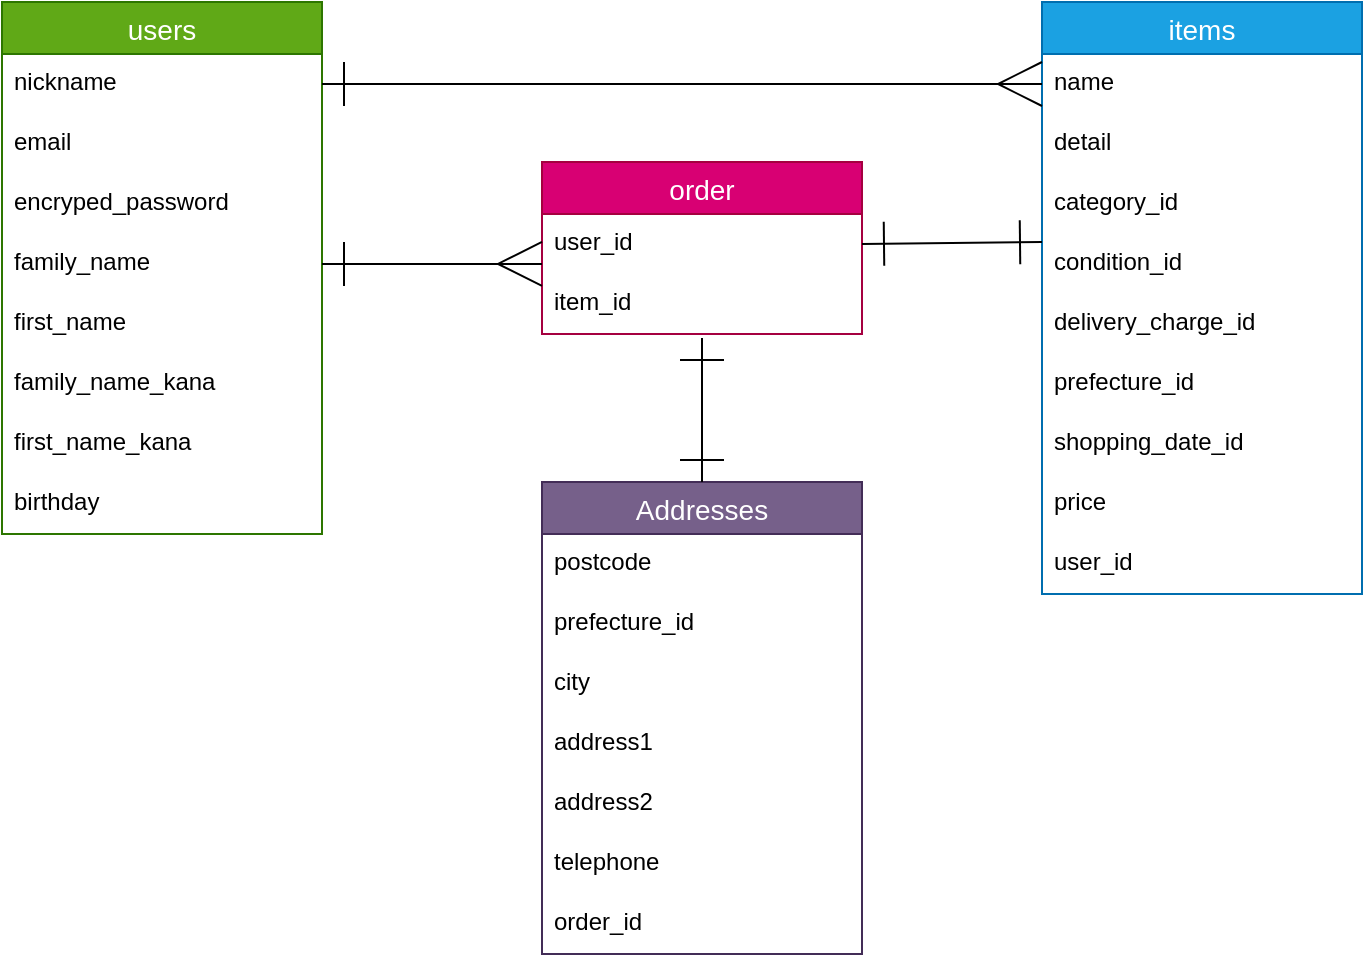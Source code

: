 <mxfile>
    <diagram id="hOJpheAVjRc42knnH5Bt" name="ページ1">
        <mxGraphModel dx="672" dy="522" grid="1" gridSize="10" guides="1" tooltips="1" connect="1" arrows="1" fold="1" page="1" pageScale="1" pageWidth="827" pageHeight="1169" math="0" shadow="0">
            <root>
                <mxCell id="0"/>
                <mxCell id="1" parent="0"/>
                <mxCell id="wBqDnddg0xDm_4qov3Rb-5" value="users" style="swimlane;fontStyle=0;childLayout=stackLayout;horizontal=1;startSize=26;horizontalStack=0;resizeParent=1;resizeParentMax=0;resizeLast=0;collapsible=1;marginBottom=0;align=center;fontSize=14;fillColor=#60a917;fontColor=#ffffff;strokeColor=#2D7600;" parent="1" vertex="1">
                    <mxGeometry x="40" y="40" width="160" height="266" as="geometry">
                        <mxRectangle x="40" y="40" width="70" height="30" as="alternateBounds"/>
                    </mxGeometry>
                </mxCell>
                <mxCell id="wBqDnddg0xDm_4qov3Rb-7" value="nickname  " style="text;strokeColor=none;fillColor=none;spacingLeft=4;spacingRight=4;overflow=hidden;rotatable=0;points=[[0,0.5],[1,0.5]];portConstraint=eastwest;fontSize=12;" parent="wBqDnddg0xDm_4qov3Rb-5" vertex="1">
                    <mxGeometry y="26" width="160" height="30" as="geometry"/>
                </mxCell>
                <mxCell id="wBqDnddg0xDm_4qov3Rb-8" value="email" style="text;strokeColor=none;fillColor=none;spacingLeft=4;spacingRight=4;overflow=hidden;rotatable=0;points=[[0,0.5],[1,0.5]];portConstraint=eastwest;fontSize=12;" parent="wBqDnddg0xDm_4qov3Rb-5" vertex="1">
                    <mxGeometry y="56" width="160" height="30" as="geometry"/>
                </mxCell>
                <mxCell id="wBqDnddg0xDm_4qov3Rb-9" value="encryped_password" style="text;strokeColor=none;fillColor=none;spacingLeft=4;spacingRight=4;overflow=hidden;rotatable=0;points=[[0,0.5],[1,0.5]];portConstraint=eastwest;fontSize=12;" parent="wBqDnddg0xDm_4qov3Rb-5" vertex="1">
                    <mxGeometry y="86" width="160" height="30" as="geometry"/>
                </mxCell>
                <mxCell id="wBqDnddg0xDm_4qov3Rb-10" value="family_name" style="text;strokeColor=none;fillColor=none;spacingLeft=4;spacingRight=4;overflow=hidden;rotatable=0;points=[[0,0.5],[1,0.5]];portConstraint=eastwest;fontSize=12;" parent="wBqDnddg0xDm_4qov3Rb-5" vertex="1">
                    <mxGeometry y="116" width="160" height="30" as="geometry"/>
                </mxCell>
                <mxCell id="wBqDnddg0xDm_4qov3Rb-11" value="first_name" style="text;strokeColor=none;fillColor=none;spacingLeft=4;spacingRight=4;overflow=hidden;rotatable=0;points=[[0,0.5],[1,0.5]];portConstraint=eastwest;fontSize=12;" parent="wBqDnddg0xDm_4qov3Rb-5" vertex="1">
                    <mxGeometry y="146" width="160" height="30" as="geometry"/>
                </mxCell>
                <mxCell id="wBqDnddg0xDm_4qov3Rb-12" value="family_name_kana" style="text;strokeColor=none;fillColor=none;spacingLeft=4;spacingRight=4;overflow=hidden;rotatable=0;points=[[0,0.5],[1,0.5]];portConstraint=eastwest;fontSize=12;" parent="wBqDnddg0xDm_4qov3Rb-5" vertex="1">
                    <mxGeometry y="176" width="160" height="30" as="geometry"/>
                </mxCell>
                <mxCell id="wBqDnddg0xDm_4qov3Rb-14" value="first_name_kana" style="text;strokeColor=none;fillColor=none;spacingLeft=4;spacingRight=4;overflow=hidden;rotatable=0;points=[[0,0.5],[1,0.5]];portConstraint=eastwest;fontSize=12;" parent="wBqDnddg0xDm_4qov3Rb-5" vertex="1">
                    <mxGeometry y="206" width="160" height="30" as="geometry"/>
                </mxCell>
                <mxCell id="wBqDnddg0xDm_4qov3Rb-18" value="birthday" style="text;strokeColor=none;fillColor=none;spacingLeft=4;spacingRight=4;overflow=hidden;rotatable=0;points=[[0,0.5],[1,0.5]];portConstraint=eastwest;fontSize=12;" parent="wBqDnddg0xDm_4qov3Rb-5" vertex="1">
                    <mxGeometry y="236" width="160" height="30" as="geometry"/>
                </mxCell>
                <mxCell id="wBqDnddg0xDm_4qov3Rb-19" value="items" style="swimlane;fontStyle=0;childLayout=stackLayout;horizontal=1;startSize=26;horizontalStack=0;resizeParent=1;resizeParentMax=0;resizeLast=0;collapsible=1;marginBottom=0;align=center;fontSize=14;fillColor=#1ba1e2;fontColor=#ffffff;strokeColor=#006EAF;" parent="1" vertex="1">
                    <mxGeometry x="560" y="40" width="160" height="296" as="geometry"/>
                </mxCell>
                <mxCell id="wBqDnddg0xDm_4qov3Rb-20" value="name" style="text;strokeColor=none;fillColor=none;spacingLeft=4;spacingRight=4;overflow=hidden;rotatable=0;points=[[0,0.5],[1,0.5]];portConstraint=eastwest;fontSize=12;" parent="wBqDnddg0xDm_4qov3Rb-19" vertex="1">
                    <mxGeometry y="26" width="160" height="30" as="geometry"/>
                </mxCell>
                <mxCell id="wBqDnddg0xDm_4qov3Rb-21" value="detail" style="text;strokeColor=none;fillColor=none;spacingLeft=4;spacingRight=4;overflow=hidden;rotatable=0;points=[[0,0.5],[1,0.5]];portConstraint=eastwest;fontSize=12;" parent="wBqDnddg0xDm_4qov3Rb-19" vertex="1">
                    <mxGeometry y="56" width="160" height="30" as="geometry"/>
                </mxCell>
                <mxCell id="wBqDnddg0xDm_4qov3Rb-22" value="category_id" style="text;strokeColor=none;fillColor=none;spacingLeft=4;spacingRight=4;overflow=hidden;rotatable=0;points=[[0,0.5],[1,0.5]];portConstraint=eastwest;fontSize=12;" parent="wBqDnddg0xDm_4qov3Rb-19" vertex="1">
                    <mxGeometry y="86" width="160" height="30" as="geometry"/>
                </mxCell>
                <mxCell id="wBqDnddg0xDm_4qov3Rb-23" value="condition_id" style="text;strokeColor=none;fillColor=none;spacingLeft=4;spacingRight=4;overflow=hidden;rotatable=0;points=[[0,0.5],[1,0.5]];portConstraint=eastwest;fontSize=12;" parent="wBqDnddg0xDm_4qov3Rb-19" vertex="1">
                    <mxGeometry y="116" width="160" height="30" as="geometry"/>
                </mxCell>
                <mxCell id="wBqDnddg0xDm_4qov3Rb-24" value="delivery_charge_id" style="text;strokeColor=none;fillColor=none;spacingLeft=4;spacingRight=4;overflow=hidden;rotatable=0;points=[[0,0.5],[1,0.5]];portConstraint=eastwest;fontSize=12;" parent="wBqDnddg0xDm_4qov3Rb-19" vertex="1">
                    <mxGeometry y="146" width="160" height="30" as="geometry"/>
                </mxCell>
                <mxCell id="wBqDnddg0xDm_4qov3Rb-25" value="prefecture_id" style="text;strokeColor=none;fillColor=none;spacingLeft=4;spacingRight=4;overflow=hidden;rotatable=0;points=[[0,0.5],[1,0.5]];portConstraint=eastwest;fontSize=12;" parent="wBqDnddg0xDm_4qov3Rb-19" vertex="1">
                    <mxGeometry y="176" width="160" height="30" as="geometry"/>
                </mxCell>
                <mxCell id="wBqDnddg0xDm_4qov3Rb-26" value="shopping_date_id" style="text;strokeColor=none;fillColor=none;spacingLeft=4;spacingRight=4;overflow=hidden;rotatable=0;points=[[0,0.5],[1,0.5]];portConstraint=eastwest;fontSize=12;labelBorderColor=none;strokeWidth=1;verticalAlign=top;" parent="wBqDnddg0xDm_4qov3Rb-19" vertex="1">
                    <mxGeometry y="206" width="160" height="30" as="geometry"/>
                </mxCell>
                <mxCell id="wBqDnddg0xDm_4qov3Rb-27" value="price" style="text;strokeColor=none;fillColor=none;spacingLeft=4;spacingRight=4;overflow=hidden;rotatable=0;points=[[0,0.5],[1,0.5]];portConstraint=eastwest;fontSize=12;" parent="wBqDnddg0xDm_4qov3Rb-19" vertex="1">
                    <mxGeometry y="236" width="160" height="30" as="geometry"/>
                </mxCell>
                <mxCell id="wBqDnddg0xDm_4qov3Rb-28" value="user_id" style="text;strokeColor=none;fillColor=none;spacingLeft=4;spacingRight=4;overflow=hidden;rotatable=0;points=[[0,0.5],[1,0.5]];portConstraint=eastwest;fontSize=12;" parent="wBqDnddg0xDm_4qov3Rb-19" vertex="1">
                    <mxGeometry y="266" width="160" height="30" as="geometry"/>
                </mxCell>
                <mxCell id="wBqDnddg0xDm_4qov3Rb-29" value="order" style="swimlane;fontStyle=0;childLayout=stackLayout;horizontal=1;startSize=26;horizontalStack=0;resizeParent=1;resizeParentMax=0;resizeLast=0;collapsible=1;marginBottom=0;align=center;fontSize=14;fillColor=#d80073;fontColor=#ffffff;strokeColor=#A50040;" parent="1" vertex="1">
                    <mxGeometry x="310" y="120" width="160" height="86" as="geometry"/>
                </mxCell>
                <mxCell id="wBqDnddg0xDm_4qov3Rb-30" value="user_id&#10;" style="text;strokeColor=none;fillColor=none;spacingLeft=4;spacingRight=4;overflow=hidden;rotatable=0;points=[[0,0.5],[1,0.5]];portConstraint=eastwest;fontSize=12;" parent="wBqDnddg0xDm_4qov3Rb-29" vertex="1">
                    <mxGeometry y="26" width="160" height="30" as="geometry"/>
                </mxCell>
                <mxCell id="wBqDnddg0xDm_4qov3Rb-31" value="item_id" style="text;strokeColor=none;fillColor=none;spacingLeft=4;spacingRight=4;overflow=hidden;rotatable=0;points=[[0,0.5],[1,0.5]];portConstraint=eastwest;fontSize=12;" parent="wBqDnddg0xDm_4qov3Rb-29" vertex="1">
                    <mxGeometry y="56" width="160" height="30" as="geometry"/>
                </mxCell>
                <mxCell id="wBqDnddg0xDm_4qov3Rb-35" value="Addresses" style="swimlane;fontStyle=0;childLayout=stackLayout;horizontal=1;startSize=26;horizontalStack=0;resizeParent=1;resizeParentMax=0;resizeLast=0;collapsible=1;marginBottom=0;align=center;fontSize=14;fillColor=#76608a;fontColor=#ffffff;strokeColor=#432D57;" parent="1" vertex="1">
                    <mxGeometry x="310" y="280" width="160" height="236" as="geometry"/>
                </mxCell>
                <mxCell id="wBqDnddg0xDm_4qov3Rb-36" value="postcode" style="text;strokeColor=none;fillColor=none;spacingLeft=4;spacingRight=4;overflow=hidden;rotatable=0;points=[[0,0.5],[1,0.5]];portConstraint=eastwest;fontSize=12;" parent="wBqDnddg0xDm_4qov3Rb-35" vertex="1">
                    <mxGeometry y="26" width="160" height="30" as="geometry"/>
                </mxCell>
                <mxCell id="wBqDnddg0xDm_4qov3Rb-37" value="prefecture_id" style="text;strokeColor=none;fillColor=none;spacingLeft=4;spacingRight=4;overflow=hidden;rotatable=0;points=[[0,0.5],[1,0.5]];portConstraint=eastwest;fontSize=12;" parent="wBqDnddg0xDm_4qov3Rb-35" vertex="1">
                    <mxGeometry y="56" width="160" height="30" as="geometry"/>
                </mxCell>
                <mxCell id="wBqDnddg0xDm_4qov3Rb-38" value="city" style="text;strokeColor=none;fillColor=none;spacingLeft=4;spacingRight=4;overflow=hidden;rotatable=0;points=[[0,0.5],[1,0.5]];portConstraint=eastwest;fontSize=12;" parent="wBqDnddg0xDm_4qov3Rb-35" vertex="1">
                    <mxGeometry y="86" width="160" height="30" as="geometry"/>
                </mxCell>
                <mxCell id="wBqDnddg0xDm_4qov3Rb-39" value="address1" style="text;strokeColor=none;fillColor=none;spacingLeft=4;spacingRight=4;overflow=hidden;rotatable=0;points=[[0,0.5],[1,0.5]];portConstraint=eastwest;fontSize=12;" parent="wBqDnddg0xDm_4qov3Rb-35" vertex="1">
                    <mxGeometry y="116" width="160" height="30" as="geometry"/>
                </mxCell>
                <mxCell id="wBqDnddg0xDm_4qov3Rb-40" value="address2" style="text;strokeColor=none;fillColor=none;spacingLeft=4;spacingRight=4;overflow=hidden;rotatable=0;points=[[0,0.5],[1,0.5]];portConstraint=eastwest;fontSize=12;" parent="wBqDnddg0xDm_4qov3Rb-35" vertex="1">
                    <mxGeometry y="146" width="160" height="30" as="geometry"/>
                </mxCell>
                <mxCell id="wBqDnddg0xDm_4qov3Rb-41" value="telephone" style="text;strokeColor=none;fillColor=none;spacingLeft=4;spacingRight=4;overflow=hidden;rotatable=0;points=[[0,0.5],[1,0.5]];portConstraint=eastwest;fontSize=12;" parent="wBqDnddg0xDm_4qov3Rb-35" vertex="1">
                    <mxGeometry y="176" width="160" height="30" as="geometry"/>
                </mxCell>
                <mxCell id="wBqDnddg0xDm_4qov3Rb-52" value="order_id" style="text;strokeColor=none;fillColor=none;spacingLeft=4;spacingRight=4;overflow=hidden;rotatable=0;points=[[0,0.5],[1,0.5]];portConstraint=eastwest;fontSize=12;" parent="wBqDnddg0xDm_4qov3Rb-35" vertex="1">
                    <mxGeometry y="206" width="160" height="30" as="geometry"/>
                </mxCell>
                <mxCell id="wBqDnddg0xDm_4qov3Rb-53" style="edgeStyle=none;html=1;exitX=1;exitY=0.5;exitDx=0;exitDy=0;entryX=0;entryY=0.5;entryDx=0;entryDy=0;startArrow=ERone;startFill=0;endArrow=ERmany;endFill=0;startSize=20;endSize=20;" parent="1" source="wBqDnddg0xDm_4qov3Rb-7" target="wBqDnddg0xDm_4qov3Rb-20" edge="1">
                    <mxGeometry relative="1" as="geometry"/>
                </mxCell>
                <mxCell id="wBqDnddg0xDm_4qov3Rb-58" style="edgeStyle=none;html=1;exitX=1;exitY=0.5;exitDx=0;exitDy=0;entryX=0;entryY=0.833;entryDx=0;entryDy=0;entryPerimeter=0;startArrow=ERone;startFill=0;endArrow=ERmany;endFill=0;startSize=20;endSize=20;" parent="1" source="wBqDnddg0xDm_4qov3Rb-10" target="wBqDnddg0xDm_4qov3Rb-30" edge="1">
                    <mxGeometry relative="1" as="geometry"/>
                </mxCell>
                <mxCell id="wBqDnddg0xDm_4qov3Rb-59" style="edgeStyle=none;html=1;exitX=1;exitY=0.5;exitDx=0;exitDy=0;startArrow=ERone;startFill=0;endArrow=ERone;endFill=0;startSize=20;endSize=20;" parent="1" source="wBqDnddg0xDm_4qov3Rb-30" edge="1">
                    <mxGeometry relative="1" as="geometry">
                        <mxPoint x="560" y="160" as="targetPoint"/>
                    </mxGeometry>
                </mxCell>
                <mxCell id="wBqDnddg0xDm_4qov3Rb-60" style="edgeStyle=none;html=1;exitX=0.5;exitY=1.067;exitDx=0;exitDy=0;startArrow=ERone;startFill=0;endArrow=ERone;endFill=0;startSize=20;endSize=20;exitPerimeter=0;entryX=0.5;entryY=0;entryDx=0;entryDy=0;" parent="1" source="wBqDnddg0xDm_4qov3Rb-31" target="wBqDnddg0xDm_4qov3Rb-35" edge="1">
                    <mxGeometry relative="1" as="geometry">
                        <mxPoint x="250" y="450" as="targetPoint"/>
                    </mxGeometry>
                </mxCell>
            </root>
        </mxGraphModel>
    </diagram>
</mxfile>